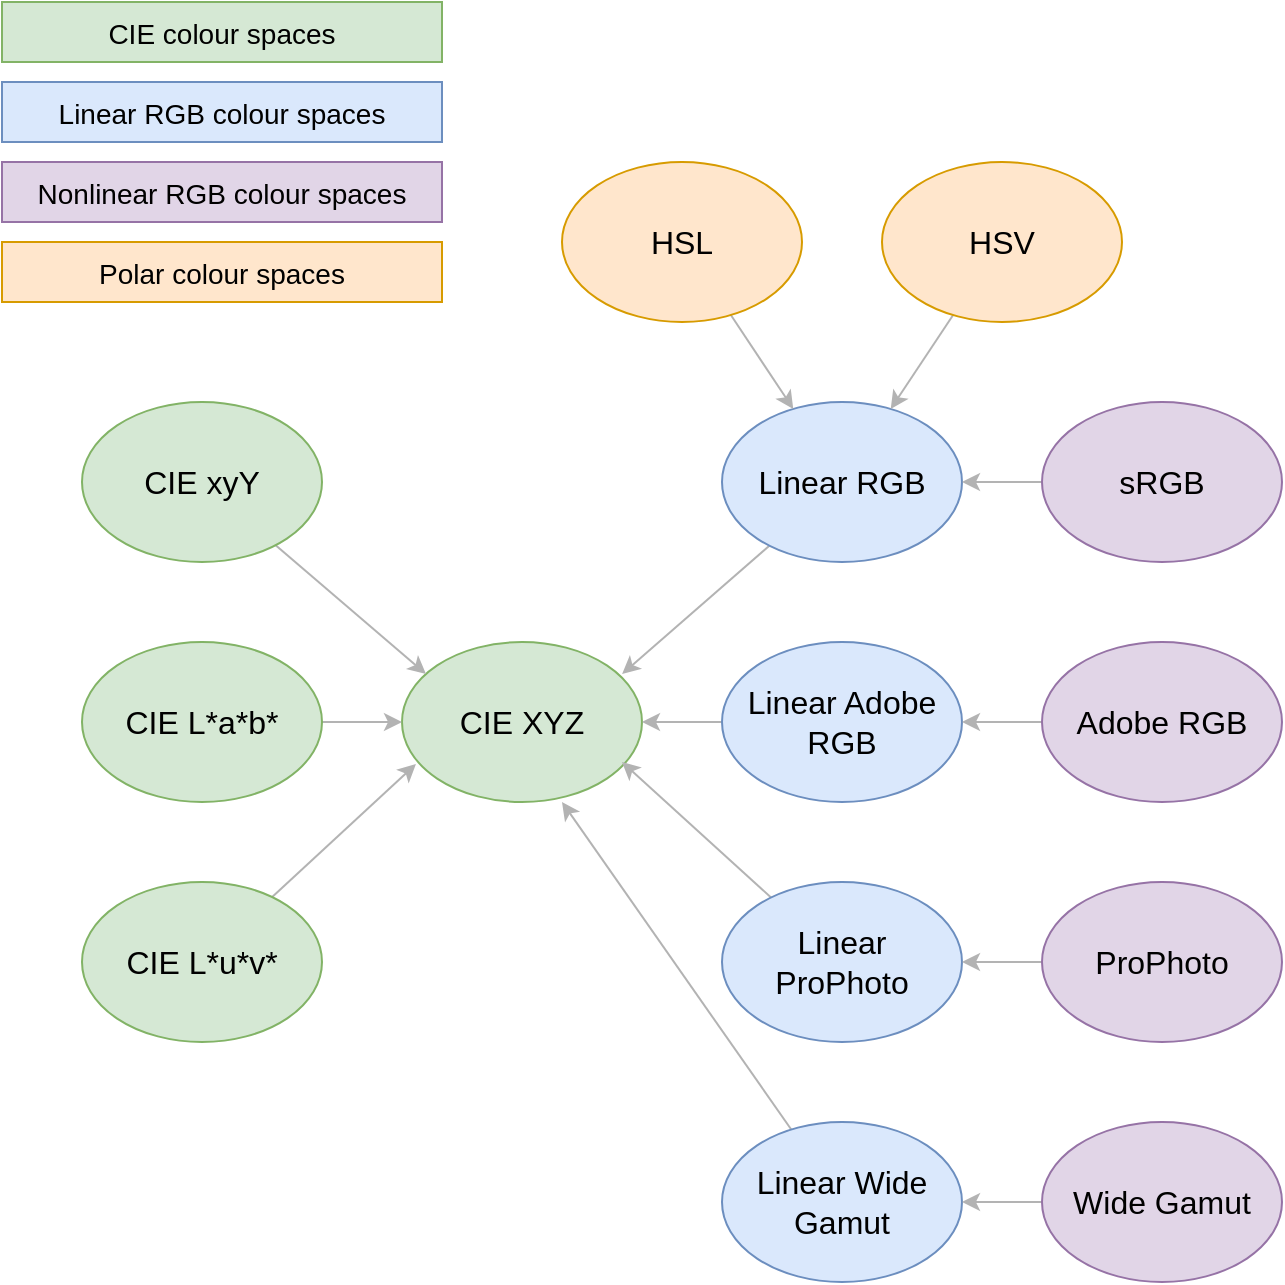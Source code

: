 <mxfile version="16.1.2" type="device"><diagram id="Pf03Co7wrEZyGWiGNzQr" name="Page-1"><mxGraphModel dx="1106" dy="997" grid="1" gridSize="10" guides="1" tooltips="1" connect="1" arrows="1" fold="1" page="1" pageScale="1" pageWidth="827" pageHeight="1169" math="0" shadow="0"><root><mxCell id="0"/><mxCell id="1" parent="0"/><mxCell id="ugq9xhoPoMMtB-8sLs-u-1" value="&lt;font style=&quot;font-size: 16px&quot;&gt;CIE XYZ&lt;/font&gt;" style="ellipse;whiteSpace=wrap;html=1;fillColor=#d5e8d4;strokeColor=#82b366;" parent="1" vertex="1"><mxGeometry x="280" y="400" width="120" height="80" as="geometry"/></mxCell><mxCell id="ugq9xhoPoMMtB-8sLs-u-41" value="" style="rounded=0;orthogonalLoop=1;jettySize=auto;html=1;fontFamily=Helvetica;fontSize=14;fontColor=default;entryX=0.1;entryY=0.2;entryDx=0;entryDy=0;entryPerimeter=0;strokeColor=#B3B3B3;" parent="1" source="ugq9xhoPoMMtB-8sLs-u-2" target="ugq9xhoPoMMtB-8sLs-u-1" edge="1"><mxGeometry relative="1" as="geometry"/></mxCell><mxCell id="ugq9xhoPoMMtB-8sLs-u-2" value="&lt;font style=&quot;font-size: 16px&quot;&gt;CIE xyY&lt;/font&gt;" style="ellipse;whiteSpace=wrap;html=1;fillColor=#d5e8d4;strokeColor=#82b366;" parent="1" vertex="1"><mxGeometry x="120" y="280" width="120" height="80" as="geometry"/></mxCell><mxCell id="ugq9xhoPoMMtB-8sLs-u-37" value="" style="edgeStyle=orthogonalEdgeStyle;rounded=0;orthogonalLoop=1;jettySize=auto;html=1;fontFamily=Helvetica;fontSize=14;fontColor=default;strokeColor=#B3B3B3;" parent="1" source="ugq9xhoPoMMtB-8sLs-u-3" target="ugq9xhoPoMMtB-8sLs-u-1" edge="1"><mxGeometry relative="1" as="geometry"/></mxCell><mxCell id="ugq9xhoPoMMtB-8sLs-u-3" value="&lt;font style=&quot;font-size: 16px&quot;&gt;CIE L*a*b*&lt;/font&gt;" style="ellipse;whiteSpace=wrap;html=1;fillColor=#d5e8d4;strokeColor=#82b366;" parent="1" vertex="1"><mxGeometry x="120" y="400" width="120" height="80" as="geometry"/></mxCell><mxCell id="ugq9xhoPoMMtB-8sLs-u-39" value="" style="rounded=0;orthogonalLoop=1;jettySize=auto;html=1;fontFamily=Helvetica;fontSize=14;fontColor=default;entryX=0.058;entryY=0.763;entryDx=0;entryDy=0;entryPerimeter=0;strokeColor=#B3B3B3;" parent="1" source="ugq9xhoPoMMtB-8sLs-u-4" target="ugq9xhoPoMMtB-8sLs-u-1" edge="1"><mxGeometry relative="1" as="geometry"/></mxCell><mxCell id="ugq9xhoPoMMtB-8sLs-u-4" value="&lt;font style=&quot;font-size: 16px&quot;&gt;CIE L*u*v*&lt;/font&gt;" style="ellipse;whiteSpace=wrap;html=1;fillColor=#d5e8d4;strokeColor=#82b366;" parent="1" vertex="1"><mxGeometry x="120" y="520" width="120" height="80" as="geometry"/></mxCell><mxCell id="ugq9xhoPoMMtB-8sLs-u-43" value="" style="edgeStyle=none;rounded=0;orthogonalLoop=1;jettySize=auto;html=1;fontFamily=Helvetica;fontSize=14;fontColor=default;entryX=0.917;entryY=0.2;entryDx=0;entryDy=0;entryPerimeter=0;strokeColor=#B3B3B3;" parent="1" source="ugq9xhoPoMMtB-8sLs-u-5" target="ugq9xhoPoMMtB-8sLs-u-1" edge="1"><mxGeometry relative="1" as="geometry"/></mxCell><mxCell id="ugq9xhoPoMMtB-8sLs-u-5" value="&lt;font&gt;&lt;font style=&quot;font-size: 16px&quot;&gt;Linear RGB&lt;/font&gt;&lt;br&gt;&lt;/font&gt;" style="ellipse;whiteSpace=wrap;html=1;fillColor=#dae8fc;strokeColor=#6c8ebf;" parent="1" vertex="1"><mxGeometry x="440" y="280" width="120" height="80" as="geometry"/></mxCell><mxCell id="ugq9xhoPoMMtB-8sLs-u-45" value="" style="edgeStyle=none;rounded=0;orthogonalLoop=1;jettySize=auto;html=1;fontFamily=Helvetica;fontSize=14;fontColor=default;entryX=1;entryY=0.5;entryDx=0;entryDy=0;strokeColor=#B3B3B3;" parent="1" source="ugq9xhoPoMMtB-8sLs-u-6" target="ugq9xhoPoMMtB-8sLs-u-1" edge="1"><mxGeometry relative="1" as="geometry"/></mxCell><mxCell id="ugq9xhoPoMMtB-8sLs-u-6" value="&lt;font&gt;&lt;font style=&quot;font-size: 16px&quot;&gt;Linear Adobe&lt;br&gt;RGB&lt;/font&gt;&lt;br&gt;&lt;/font&gt;" style="ellipse;whiteSpace=wrap;html=1;fillColor=#dae8fc;strokeColor=#6c8ebf;" parent="1" vertex="1"><mxGeometry x="440" y="400" width="120" height="80" as="geometry"/></mxCell><mxCell id="ugq9xhoPoMMtB-8sLs-u-47" value="" style="edgeStyle=none;rounded=0;orthogonalLoop=1;jettySize=auto;html=1;fontFamily=Helvetica;fontSize=14;fontColor=default;strokeColor=#B3B3B3;" parent="1" source="ugq9xhoPoMMtB-8sLs-u-7" edge="1"><mxGeometry relative="1" as="geometry"><mxPoint x="390" y="460" as="targetPoint"/></mxGeometry></mxCell><mxCell id="ugq9xhoPoMMtB-8sLs-u-7" value="&lt;font&gt;&lt;font style=&quot;font-size: 16px&quot;&gt;Linear&lt;br&gt;ProPhoto&lt;/font&gt;&lt;br&gt;&lt;/font&gt;" style="ellipse;whiteSpace=wrap;html=1;fillColor=#dae8fc;strokeColor=#6c8ebf;" parent="1" vertex="1"><mxGeometry x="440" y="520" width="120" height="80" as="geometry"/></mxCell><mxCell id="ugq9xhoPoMMtB-8sLs-u-49" value="" style="edgeStyle=none;rounded=0;orthogonalLoop=1;jettySize=auto;html=1;fontFamily=Helvetica;fontSize=14;fontColor=default;strokeColor=#B3B3B3;" parent="1" source="ugq9xhoPoMMtB-8sLs-u-8" edge="1"><mxGeometry relative="1" as="geometry"><mxPoint x="360" y="480" as="targetPoint"/></mxGeometry></mxCell><mxCell id="ugq9xhoPoMMtB-8sLs-u-8" value="&lt;font&gt;&lt;font style=&quot;font-size: 16px&quot;&gt;Linear Wide&lt;br&gt;Gamut&lt;/font&gt;&lt;br&gt;&lt;/font&gt;" style="ellipse;whiteSpace=wrap;html=1;fillColor=#dae8fc;strokeColor=#6c8ebf;" parent="1" vertex="1"><mxGeometry x="440" y="640" width="120" height="80" as="geometry"/></mxCell><mxCell id="ugq9xhoPoMMtB-8sLs-u-52" value="" style="edgeStyle=none;rounded=0;orthogonalLoop=1;jettySize=auto;html=1;fontFamily=Helvetica;fontSize=14;fontColor=default;strokeColor=#B3B3B3;" parent="1" source="ugq9xhoPoMMtB-8sLs-u-9" target="ugq9xhoPoMMtB-8sLs-u-5" edge="1"><mxGeometry relative="1" as="geometry"/></mxCell><mxCell id="ugq9xhoPoMMtB-8sLs-u-9" value="&lt;font&gt;&lt;font style=&quot;font-size: 16px&quot;&gt;sRGB&lt;/font&gt;&lt;br&gt;&lt;/font&gt;" style="ellipse;whiteSpace=wrap;html=1;fillColor=#e1d5e7;strokeColor=#9673a6;" parent="1" vertex="1"><mxGeometry x="600" y="280" width="120" height="80" as="geometry"/></mxCell><mxCell id="ugq9xhoPoMMtB-8sLs-u-53" value="" style="edgeStyle=none;rounded=0;orthogonalLoop=1;jettySize=auto;html=1;fontFamily=Helvetica;fontSize=14;fontColor=default;strokeColor=#B3B3B3;" parent="1" source="ugq9xhoPoMMtB-8sLs-u-10" target="ugq9xhoPoMMtB-8sLs-u-6" edge="1"><mxGeometry relative="1" as="geometry"/></mxCell><mxCell id="ugq9xhoPoMMtB-8sLs-u-10" value="&lt;font&gt;&lt;font style=&quot;font-size: 16px&quot;&gt;Adobe RGB&lt;/font&gt;&lt;br&gt;&lt;/font&gt;" style="ellipse;whiteSpace=wrap;html=1;fillColor=#e1d5e7;strokeColor=#9673a6;" parent="1" vertex="1"><mxGeometry x="600" y="400" width="120" height="80" as="geometry"/></mxCell><mxCell id="ugq9xhoPoMMtB-8sLs-u-54" value="" style="edgeStyle=none;rounded=0;orthogonalLoop=1;jettySize=auto;html=1;fontFamily=Helvetica;fontSize=14;fontColor=default;strokeColor=#B3B3B3;" parent="1" source="ugq9xhoPoMMtB-8sLs-u-11" target="ugq9xhoPoMMtB-8sLs-u-7" edge="1"><mxGeometry relative="1" as="geometry"/></mxCell><mxCell id="ugq9xhoPoMMtB-8sLs-u-11" value="&lt;font&gt;&lt;font style=&quot;font-size: 16px&quot;&gt;ProPhoto&lt;/font&gt;&lt;br&gt;&lt;/font&gt;" style="ellipse;whiteSpace=wrap;html=1;fillColor=#e1d5e7;strokeColor=#9673a6;" parent="1" vertex="1"><mxGeometry x="600" y="520" width="120" height="80" as="geometry"/></mxCell><mxCell id="ugq9xhoPoMMtB-8sLs-u-55" value="" style="edgeStyle=none;rounded=0;orthogonalLoop=1;jettySize=auto;html=1;fontFamily=Helvetica;fontSize=14;fontColor=default;strokeColor=#B3B3B3;" parent="1" source="ugq9xhoPoMMtB-8sLs-u-12" target="ugq9xhoPoMMtB-8sLs-u-8" edge="1"><mxGeometry relative="1" as="geometry"/></mxCell><mxCell id="ugq9xhoPoMMtB-8sLs-u-12" value="&lt;font&gt;&lt;font style=&quot;font-size: 16px&quot;&gt;Wide Gamut&lt;/font&gt;&lt;br&gt;&lt;/font&gt;" style="ellipse;whiteSpace=wrap;html=1;fillColor=#e1d5e7;strokeColor=#9673a6;" parent="1" vertex="1"><mxGeometry x="600" y="640" width="120" height="80" as="geometry"/></mxCell><mxCell id="ugq9xhoPoMMtB-8sLs-u-50" value="" style="edgeStyle=none;rounded=0;orthogonalLoop=1;jettySize=auto;html=1;fontFamily=Helvetica;fontSize=14;fontColor=default;strokeColor=#B3B3B3;" parent="1" source="ugq9xhoPoMMtB-8sLs-u-13" target="ugq9xhoPoMMtB-8sLs-u-5" edge="1"><mxGeometry relative="1" as="geometry"/></mxCell><mxCell id="ugq9xhoPoMMtB-8sLs-u-13" value="&lt;font&gt;&lt;font style=&quot;font-size: 16px&quot;&gt;HSL&lt;/font&gt;&lt;br&gt;&lt;/font&gt;" style="ellipse;whiteSpace=wrap;html=1;fillColor=#ffe6cc;strokeColor=#d79b00;" parent="1" vertex="1"><mxGeometry x="360" y="160" width="120" height="80" as="geometry"/></mxCell><mxCell id="ugq9xhoPoMMtB-8sLs-u-51" value="" style="edgeStyle=none;rounded=0;orthogonalLoop=1;jettySize=auto;html=1;fontFamily=Helvetica;fontSize=14;fontColor=default;strokeColor=#B3B3B3;" parent="1" source="ugq9xhoPoMMtB-8sLs-u-14" target="ugq9xhoPoMMtB-8sLs-u-5" edge="1"><mxGeometry relative="1" as="geometry"/></mxCell><mxCell id="ugq9xhoPoMMtB-8sLs-u-14" value="&lt;font&gt;&lt;font style=&quot;font-size: 16px&quot;&gt;HSV&lt;/font&gt;&lt;br&gt;&lt;/font&gt;" style="ellipse;whiteSpace=wrap;html=1;fillColor=#ffe6cc;strokeColor=#d79b00;" parent="1" vertex="1"><mxGeometry x="520" y="160" width="120" height="80" as="geometry"/></mxCell><mxCell id="ugq9xhoPoMMtB-8sLs-u-15" value="&lt;span style=&quot;font-size: 14px ; text-align: left&quot;&gt;CIE colour spaces&lt;/span&gt;" style="rounded=0;whiteSpace=wrap;html=1;fontFamily=Helvetica;fontSize=16;fontColor=default;strokeColor=#82b366;fillColor=#d5e8d4;" parent="1" vertex="1"><mxGeometry x="80" y="80" width="220" height="30" as="geometry"/></mxCell><mxCell id="ugq9xhoPoMMtB-8sLs-u-30" value="&lt;span style=&quot;font-size: 14px ; text-align: left&quot;&gt;Linear RGB colour spaces&lt;/span&gt;" style="rounded=0;whiteSpace=wrap;html=1;fontFamily=Helvetica;fontSize=16;strokeColor=#6c8ebf;fillColor=#dae8fc;" parent="1" vertex="1"><mxGeometry x="80" y="120" width="220" height="30" as="geometry"/></mxCell><mxCell id="ugq9xhoPoMMtB-8sLs-u-32" value="&lt;span style=&quot;font-size: 14px ; text-align: left&quot;&gt;Nonlinear RGB colour spaces&lt;/span&gt;" style="rounded=0;whiteSpace=wrap;html=1;fontFamily=Helvetica;fontSize=16;strokeColor=#9673a6;fillColor=#e1d5e7;" parent="1" vertex="1"><mxGeometry x="80" y="160" width="220" height="30" as="geometry"/></mxCell><mxCell id="ugq9xhoPoMMtB-8sLs-u-34" value="&lt;span style=&quot;font-size: 14px ; text-align: left&quot;&gt;Polar colour spaces&lt;/span&gt;" style="rounded=0;whiteSpace=wrap;html=1;fontFamily=Helvetica;fontSize=16;strokeColor=#d79b00;fillColor=#ffe6cc;" parent="1" vertex="1"><mxGeometry x="80" y="200" width="220" height="30" as="geometry"/></mxCell></root></mxGraphModel></diagram></mxfile>